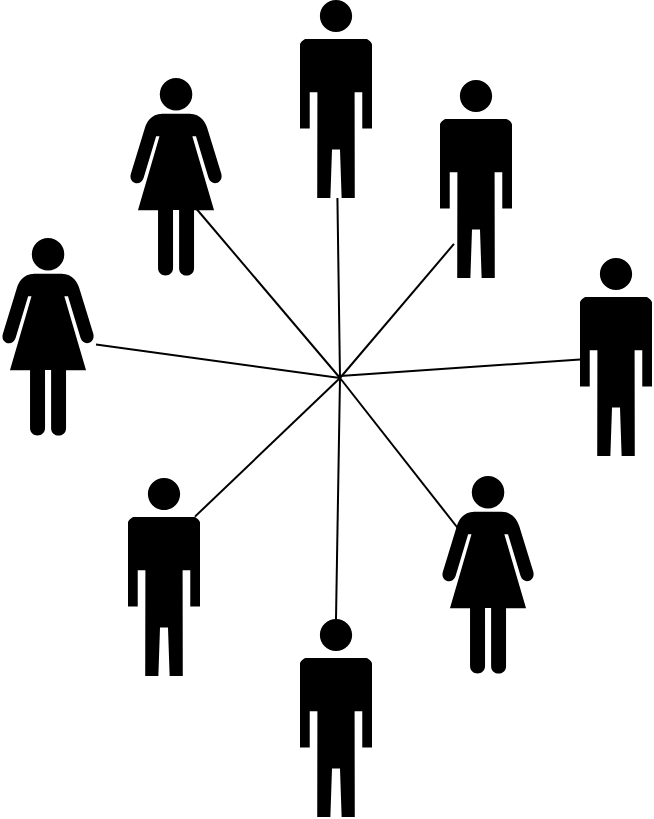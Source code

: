 <mxfile version="10.7.7"><diagram id="jXuqAegQyGk9egXAO8UF" name="Page-2"><mxGraphModel dx="701" dy="522" grid="1" gridSize="10" guides="1" tooltips="1" connect="1" arrows="1" fold="1" page="1" pageScale="1" pageWidth="827" pageHeight="1169" math="0" shadow="0"><root><mxCell id="fjrPovsnfIMOpiE9bOkR-0"/><mxCell id="fjrPovsnfIMOpiE9bOkR-1" parent="fjrPovsnfIMOpiE9bOkR-0"/><mxCell id="ug45EHhhdBZfuMPAp0sZ-4" value="" style="shape=mxgraph.signs.people.man_2;html=1;fillColor=#000000;strokeColor=none;verticalLabelPosition=bottom;verticalAlign=top;align=center;" vertex="1" parent="fjrPovsnfIMOpiE9bOkR-1"><mxGeometry x="440" y="350.5" width="36" height="99" as="geometry"/></mxCell><mxCell id="ug45EHhhdBZfuMPAp0sZ-5" value="" style="shape=mxgraph.signs.people.woman_1;html=1;fillColor=#000000;strokeColor=none;verticalLabelPosition=bottom;verticalAlign=top;align=center;" vertex="1" parent="fjrPovsnfIMOpiE9bOkR-1"><mxGeometry x="510" y="279" width="48" height="100" as="geometry"/></mxCell><mxCell id="ug45EHhhdBZfuMPAp0sZ-6" value="" style="shape=mxgraph.signs.people.man_2;html=1;fillColor=#000000;strokeColor=none;verticalLabelPosition=bottom;verticalAlign=top;align=center;" vertex="1" parent="fjrPovsnfIMOpiE9bOkR-1"><mxGeometry x="440" y="41" width="36" height="99" as="geometry"/></mxCell><mxCell id="ug45EHhhdBZfuMPAp0sZ-7" value="" style="shape=mxgraph.signs.people.man_2;html=1;fillColor=#000000;strokeColor=none;verticalLabelPosition=bottom;verticalAlign=top;align=center;" vertex="1" parent="fjrPovsnfIMOpiE9bOkR-1"><mxGeometry x="354" y="280" width="36" height="99" as="geometry"/></mxCell><mxCell id="ug45EHhhdBZfuMPAp0sZ-8" value="" style="shape=mxgraph.signs.people.woman_1;html=1;fillColor=#000000;strokeColor=none;verticalLabelPosition=bottom;verticalAlign=top;align=center;" vertex="1" parent="fjrPovsnfIMOpiE9bOkR-1"><mxGeometry x="354" y="80" width="48" height="100" as="geometry"/></mxCell><mxCell id="ug45EHhhdBZfuMPAp0sZ-9" value="" style="shape=mxgraph.signs.people.woman_1;html=1;fillColor=#000000;strokeColor=none;verticalLabelPosition=bottom;verticalAlign=top;align=center;" vertex="1" parent="fjrPovsnfIMOpiE9bOkR-1"><mxGeometry x="290" y="160" width="48" height="100" as="geometry"/></mxCell><mxCell id="ug45EHhhdBZfuMPAp0sZ-11" value="" style="shape=mxgraph.signs.people.man_2;html=1;fillColor=#000000;strokeColor=none;verticalLabelPosition=bottom;verticalAlign=top;align=center;" vertex="1" parent="fjrPovsnfIMOpiE9bOkR-1"><mxGeometry x="510" y="81" width="36" height="99" as="geometry"/></mxCell><mxCell id="ug45EHhhdBZfuMPAp0sZ-12" value="" style="shape=mxgraph.signs.people.man_2;html=1;fillColor=#000000;strokeColor=none;verticalLabelPosition=bottom;verticalAlign=top;align=center;" vertex="1" parent="fjrPovsnfIMOpiE9bOkR-1"><mxGeometry x="580" y="170" width="36" height="99" as="geometry"/></mxCell><mxCell id="ug45EHhhdBZfuMPAp0sZ-13" value="" style="endArrow=none;html=1;" edge="1" parent="fjrPovsnfIMOpiE9bOkR-1" target="ug45EHhhdBZfuMPAp0sZ-9"><mxGeometry width="50" height="50" relative="1" as="geometry"><mxPoint x="460" y="230" as="sourcePoint"/><mxPoint x="200" y="260" as="targetPoint"/></mxGeometry></mxCell><mxCell id="ug45EHhhdBZfuMPAp0sZ-14" value="" style="endArrow=none;html=1;entryX=0.688;entryY=0.64;entryDx=0;entryDy=0;entryPerimeter=0;" edge="1" parent="fjrPovsnfIMOpiE9bOkR-1" target="ug45EHhhdBZfuMPAp0sZ-8"><mxGeometry width="50" height="50" relative="1" as="geometry"><mxPoint x="460" y="230" as="sourcePoint"/><mxPoint x="348" y="223.288" as="targetPoint"/></mxGeometry></mxCell><mxCell id="ug45EHhhdBZfuMPAp0sZ-15" value="" style="endArrow=none;html=1;" edge="1" parent="fjrPovsnfIMOpiE9bOkR-1" target="ug45EHhhdBZfuMPAp0sZ-6"><mxGeometry width="50" height="50" relative="1" as="geometry"><mxPoint x="460" y="230" as="sourcePoint"/><mxPoint x="358" y="233.288" as="targetPoint"/></mxGeometry></mxCell><mxCell id="ug45EHhhdBZfuMPAp0sZ-16" value="" style="endArrow=none;html=1;entryX=0.194;entryY=0.828;entryDx=0;entryDy=0;entryPerimeter=0;" edge="1" parent="fjrPovsnfIMOpiE9bOkR-1" target="ug45EHhhdBZfuMPAp0sZ-11"><mxGeometry width="50" height="50" relative="1" as="geometry"><mxPoint x="460" y="230" as="sourcePoint"/><mxPoint x="368" y="243.288" as="targetPoint"/></mxGeometry></mxCell><mxCell id="ug45EHhhdBZfuMPAp0sZ-17" value="" style="endArrow=none;html=1;" edge="1" parent="fjrPovsnfIMOpiE9bOkR-1" target="ug45EHhhdBZfuMPAp0sZ-12"><mxGeometry width="50" height="50" relative="1" as="geometry"><mxPoint x="460" y="229" as="sourcePoint"/><mxPoint x="378" y="253.288" as="targetPoint"/></mxGeometry></mxCell><mxCell id="ug45EHhhdBZfuMPAp0sZ-18" value="" style="endArrow=none;html=1;entryX=0.93;entryY=0.195;entryDx=0;entryDy=0;entryPerimeter=0;" edge="1" parent="fjrPovsnfIMOpiE9bOkR-1" target="ug45EHhhdBZfuMPAp0sZ-7"><mxGeometry width="50" height="50" relative="1" as="geometry"><mxPoint x="460" y="230" as="sourcePoint"/><mxPoint x="388" y="263.288" as="targetPoint"/></mxGeometry></mxCell><mxCell id="ug45EHhhdBZfuMPAp0sZ-19" value="" style="endArrow=none;html=1;exitX=0.5;exitY=0;exitDx=0;exitDy=0;exitPerimeter=0;" edge="1" parent="fjrPovsnfIMOpiE9bOkR-1" source="ug45EHhhdBZfuMPAp0sZ-4"><mxGeometry width="50" height="50" relative="1" as="geometry"><mxPoint x="520" y="290" as="sourcePoint"/><mxPoint x="460" y="230" as="targetPoint"/></mxGeometry></mxCell><mxCell id="ug45EHhhdBZfuMPAp0sZ-20" value="" style="endArrow=none;html=1;exitX=0.25;exitY=0.3;exitDx=0;exitDy=0;exitPerimeter=0;" edge="1" parent="fjrPovsnfIMOpiE9bOkR-1" source="ug45EHhhdBZfuMPAp0sZ-5"><mxGeometry width="50" height="50" relative="1" as="geometry"><mxPoint x="530" y="300" as="sourcePoint"/><mxPoint x="460" y="230" as="targetPoint"/></mxGeometry></mxCell></root></mxGraphModel></diagram></mxfile>